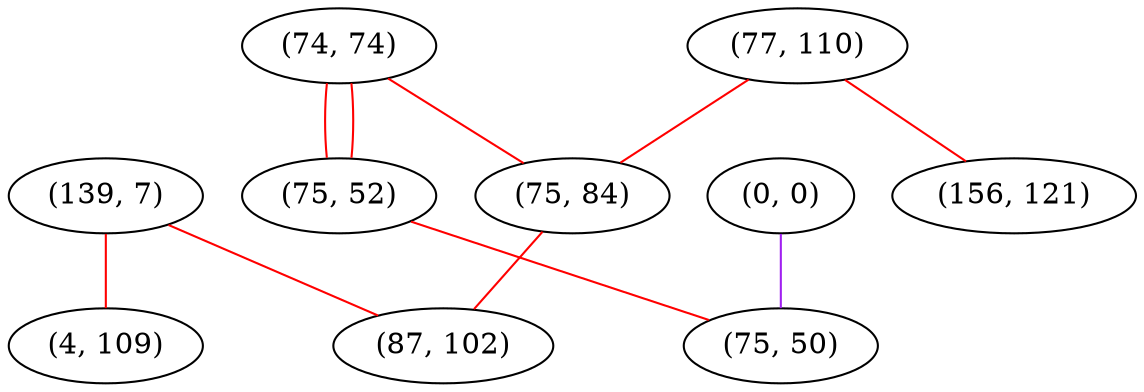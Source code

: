 graph "" {
"(139, 7)";
"(0, 0)";
"(74, 74)";
"(77, 110)";
"(4, 109)";
"(75, 84)";
"(75, 52)";
"(87, 102)";
"(156, 121)";
"(75, 50)";
"(139, 7)" -- "(4, 109)"  [color=red, key=0, weight=1];
"(139, 7)" -- "(87, 102)"  [color=red, key=0, weight=1];
"(0, 0)" -- "(75, 50)"  [color=purple, key=0, weight=4];
"(74, 74)" -- "(75, 52)"  [color=red, key=0, weight=1];
"(74, 74)" -- "(75, 52)"  [color=red, key=1, weight=1];
"(74, 74)" -- "(75, 84)"  [color=red, key=0, weight=1];
"(77, 110)" -- "(156, 121)"  [color=red, key=0, weight=1];
"(77, 110)" -- "(75, 84)"  [color=red, key=0, weight=1];
"(75, 84)" -- "(87, 102)"  [color=red, key=0, weight=1];
"(75, 52)" -- "(75, 50)"  [color=red, key=0, weight=1];
}
